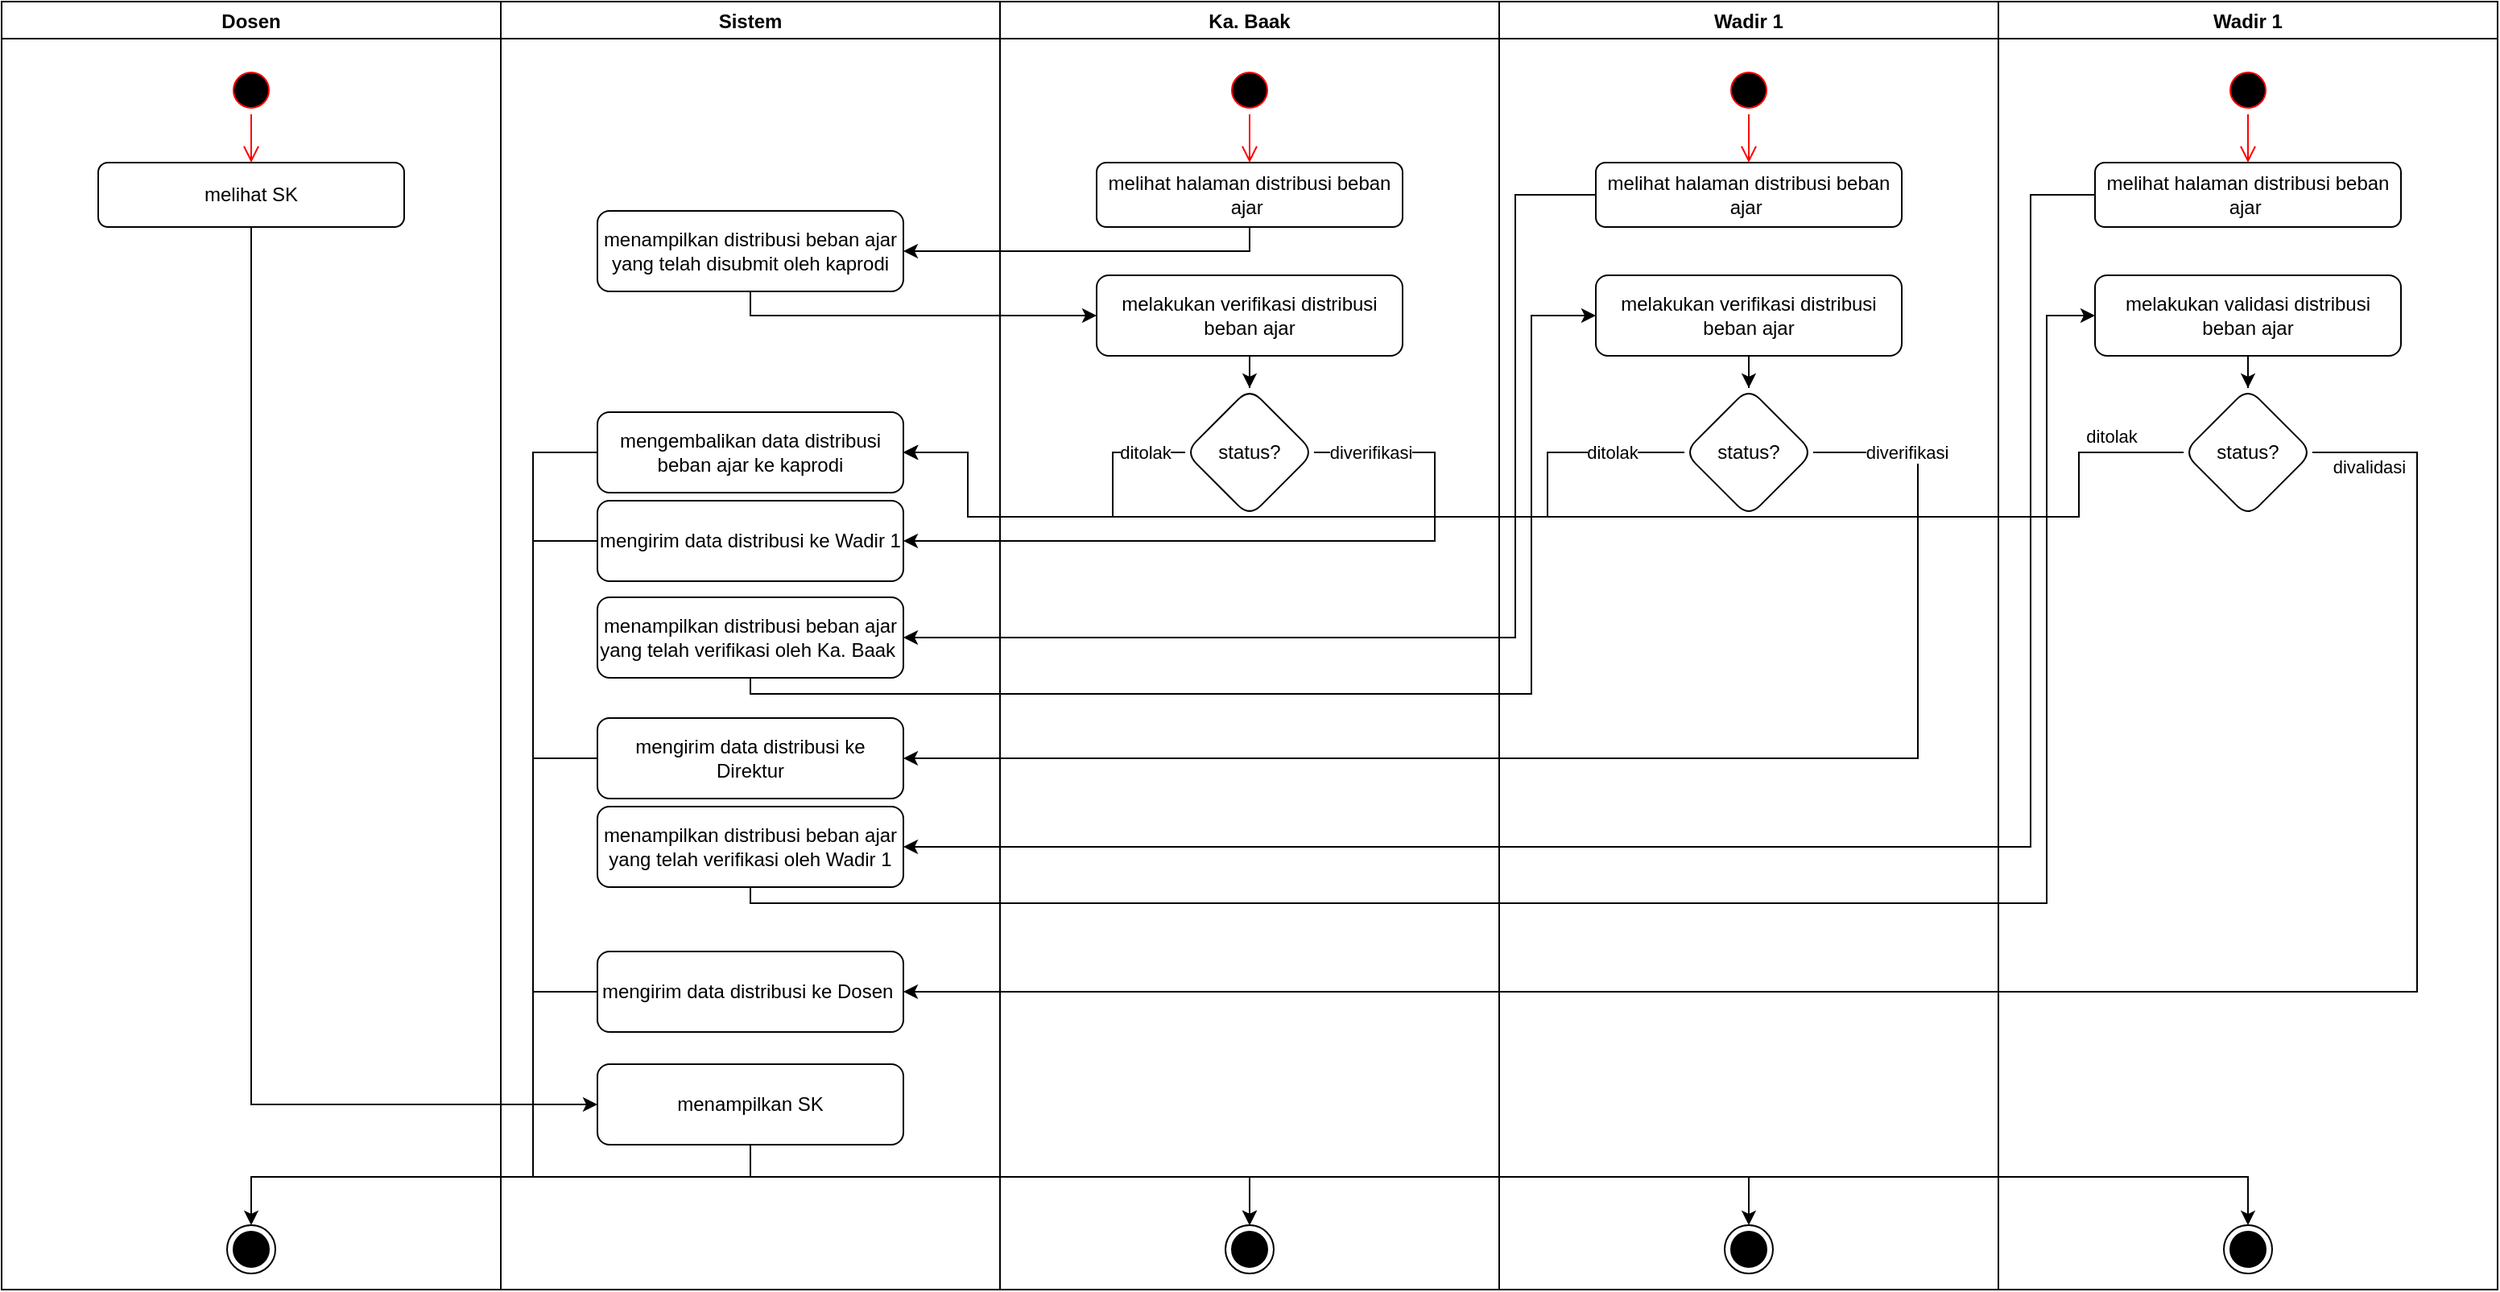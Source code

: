 <mxfile version="16.5.1" type="device"><diagram id="A4ntKAbJ3mx_SBHUyTAN" name="Page-1"><mxGraphModel dx="2170" dy="1408" grid="1" gridSize="10" guides="1" tooltips="1" connect="1" arrows="1" fold="1" page="1" pageScale="1" pageWidth="850" pageHeight="1100" math="0" shadow="0"><root><mxCell id="0"/><mxCell id="1" parent="0"/><mxCell id="8Cj-mOXKqGdJjw1DL7NG-40" value="Sistem" style="swimlane;" parent="1" vertex="1"><mxGeometry x="320" y="10" width="310" height="800" as="geometry"/></mxCell><mxCell id="8Cj-mOXKqGdJjw1DL7NG-105" value="mengembalikan data distribusi beban ajar ke kaprodi" style="whiteSpace=wrap;html=1;rounded=1;" parent="8Cj-mOXKqGdJjw1DL7NG-40" vertex="1"><mxGeometry x="60" y="255" width="190" height="50" as="geometry"/></mxCell><mxCell id="8Cj-mOXKqGdJjw1DL7NG-109" value="mengirim data distribusi ke Wadir 1" style="whiteSpace=wrap;html=1;rounded=1;" parent="8Cj-mOXKqGdJjw1DL7NG-40" vertex="1"><mxGeometry x="60" y="310" width="190" height="50" as="geometry"/></mxCell><mxCell id="8Cj-mOXKqGdJjw1DL7NG-128" value="menampilkan distribusi beban ajar yang telah verifikasi oleh Ka. Baak&amp;nbsp;" style="whiteSpace=wrap;html=1;rounded=1;" parent="8Cj-mOXKqGdJjw1DL7NG-40" vertex="1"><mxGeometry x="60" y="370" width="190" height="50" as="geometry"/></mxCell><mxCell id="8Cj-mOXKqGdJjw1DL7NG-135" value="mengirim data distribusi ke Direktur" style="whiteSpace=wrap;html=1;rounded=1;" parent="8Cj-mOXKqGdJjw1DL7NG-40" vertex="1"><mxGeometry x="60" y="445" width="190" height="50" as="geometry"/></mxCell><mxCell id="8Cj-mOXKqGdJjw1DL7NG-156" value="menampilkan distribusi beban ajar yang telah verifikasi oleh Wadir 1" style="whiteSpace=wrap;html=1;rounded=1;" parent="8Cj-mOXKqGdJjw1DL7NG-40" vertex="1"><mxGeometry x="60" y="500" width="190" height="50" as="geometry"/></mxCell><mxCell id="8Cj-mOXKqGdJjw1DL7NG-183" value="mengirim data distribusi ke Dosen&amp;nbsp;" style="whiteSpace=wrap;html=1;rounded=1;" parent="8Cj-mOXKqGdJjw1DL7NG-40" vertex="1"><mxGeometry x="60" y="590" width="190" height="50" as="geometry"/></mxCell><mxCell id="8Cj-mOXKqGdJjw1DL7NG-53" value="menampilkan distribusi beban ajar yang telah disubmit oleh kaprodi" style="whiteSpace=wrap;html=1;rounded=1;" parent="8Cj-mOXKqGdJjw1DL7NG-40" vertex="1"><mxGeometry x="60" y="130" width="190" height="50" as="geometry"/></mxCell><mxCell id="bAySwHGkndMSUPFCSgj--60" value="menampilkan SK" style="whiteSpace=wrap;html=1;rounded=1;" vertex="1" parent="8Cj-mOXKqGdJjw1DL7NG-40"><mxGeometry x="60" y="660" width="190" height="50" as="geometry"/></mxCell><mxCell id="8Cj-mOXKqGdJjw1DL7NG-93" value="Ka. Baak" style="swimlane;strokeColor=default;rounded=0;fillColor=default;" parent="1" vertex="1"><mxGeometry x="630" y="10" width="310" height="800" as="geometry"/></mxCell><mxCell id="8Cj-mOXKqGdJjw1DL7NG-94" value="" style="ellipse;html=1;shape=startState;fillColor=#000000;strokeColor=#ff0000;" parent="8Cj-mOXKqGdJjw1DL7NG-93" vertex="1"><mxGeometry x="140" y="40" width="30" height="30" as="geometry"/></mxCell><mxCell id="8Cj-mOXKqGdJjw1DL7NG-95" value="" style="edgeStyle=orthogonalEdgeStyle;html=1;verticalAlign=bottom;endArrow=open;endSize=8;strokeColor=#ff0000;rounded=0;" parent="8Cj-mOXKqGdJjw1DL7NG-93" source="8Cj-mOXKqGdJjw1DL7NG-94" edge="1"><mxGeometry relative="1" as="geometry"><mxPoint x="155" y="100" as="targetPoint"/></mxGeometry></mxCell><mxCell id="8Cj-mOXKqGdJjw1DL7NG-96" value="melihat halaman distribusi beban ajar&amp;nbsp;" style="rounded=1;whiteSpace=wrap;html=1;" parent="8Cj-mOXKqGdJjw1DL7NG-93" vertex="1"><mxGeometry x="60" y="100" width="190" height="40" as="geometry"/></mxCell><mxCell id="8Cj-mOXKqGdJjw1DL7NG-104" value="" style="edgeStyle=orthogonalEdgeStyle;rounded=0;orthogonalLoop=1;jettySize=auto;html=1;" parent="8Cj-mOXKqGdJjw1DL7NG-93" source="8Cj-mOXKqGdJjw1DL7NG-101" target="8Cj-mOXKqGdJjw1DL7NG-103" edge="1"><mxGeometry relative="1" as="geometry"/></mxCell><mxCell id="8Cj-mOXKqGdJjw1DL7NG-101" value="melakukan verifikasi distribusi beban ajar" style="whiteSpace=wrap;html=1;rounded=1;" parent="8Cj-mOXKqGdJjw1DL7NG-93" vertex="1"><mxGeometry x="60" y="170" width="190" height="50" as="geometry"/></mxCell><mxCell id="8Cj-mOXKqGdJjw1DL7NG-103" value="status?" style="rhombus;whiteSpace=wrap;html=1;rounded=1;" parent="8Cj-mOXKqGdJjw1DL7NG-93" vertex="1"><mxGeometry x="115" y="240" width="80" height="80" as="geometry"/></mxCell><mxCell id="bAySwHGkndMSUPFCSgj--9" value="" style="ellipse;html=1;shape=endState;fillColor=#000000;strokeColor=#000000;direction=south;" vertex="1" parent="8Cj-mOXKqGdJjw1DL7NG-93"><mxGeometry x="140" y="760" width="30" height="30" as="geometry"/></mxCell><mxCell id="8Cj-mOXKqGdJjw1DL7NG-188" value="Dosen" style="swimlane;" parent="1" vertex="1"><mxGeometry x="10" y="10" width="310" height="800" as="geometry"/></mxCell><mxCell id="8Cj-mOXKqGdJjw1DL7NG-189" value="" style="ellipse;html=1;shape=startState;fillColor=#000000;strokeColor=#ff0000;" parent="8Cj-mOXKqGdJjw1DL7NG-188" vertex="1"><mxGeometry x="140" y="40" width="30" height="30" as="geometry"/></mxCell><mxCell id="8Cj-mOXKqGdJjw1DL7NG-191" value="" style="edgeStyle=orthogonalEdgeStyle;html=1;verticalAlign=bottom;endArrow=open;endSize=8;strokeColor=#ff0000;rounded=0;" parent="8Cj-mOXKqGdJjw1DL7NG-188" source="8Cj-mOXKqGdJjw1DL7NG-189" edge="1"><mxGeometry relative="1" as="geometry"><mxPoint x="155" y="100" as="targetPoint"/></mxGeometry></mxCell><mxCell id="8Cj-mOXKqGdJjw1DL7NG-192" value="melihat SK" style="rounded=1;whiteSpace=wrap;html=1;" parent="8Cj-mOXKqGdJjw1DL7NG-188" vertex="1"><mxGeometry x="60" y="100" width="190" height="40" as="geometry"/></mxCell><mxCell id="bAySwHGkndMSUPFCSgj--65" value="" style="ellipse;html=1;shape=endState;fillColor=#000000;strokeColor=#000000;" vertex="1" parent="8Cj-mOXKqGdJjw1DL7NG-188"><mxGeometry x="140" y="760" width="30" height="30" as="geometry"/></mxCell><mxCell id="bAySwHGkndMSUPFCSgj--3" style="edgeStyle=orthogonalEdgeStyle;rounded=0;orthogonalLoop=1;jettySize=auto;html=1;entryX=1;entryY=0.5;entryDx=0;entryDy=0;strokeColor=#000000;" edge="1" parent="1" source="8Cj-mOXKqGdJjw1DL7NG-96" target="8Cj-mOXKqGdJjw1DL7NG-53"><mxGeometry relative="1" as="geometry"><Array as="points"><mxPoint x="785" y="165"/></Array></mxGeometry></mxCell><mxCell id="bAySwHGkndMSUPFCSgj--4" style="edgeStyle=orthogonalEdgeStyle;rounded=0;orthogonalLoop=1;jettySize=auto;html=1;entryX=0;entryY=0.5;entryDx=0;entryDy=0;strokeColor=#000000;" edge="1" parent="1" source="8Cj-mOXKqGdJjw1DL7NG-53" target="8Cj-mOXKqGdJjw1DL7NG-101"><mxGeometry relative="1" as="geometry"><Array as="points"><mxPoint x="475" y="205"/></Array></mxGeometry></mxCell><mxCell id="bAySwHGkndMSUPFCSgj--5" style="edgeStyle=orthogonalEdgeStyle;rounded=0;orthogonalLoop=1;jettySize=auto;html=1;entryX=1;entryY=0.5;entryDx=0;entryDy=0;strokeColor=#000000;exitX=0;exitY=0.5;exitDx=0;exitDy=0;" edge="1" parent="1" source="8Cj-mOXKqGdJjw1DL7NG-103" target="8Cj-mOXKqGdJjw1DL7NG-105"><mxGeometry relative="1" as="geometry"><Array as="points"><mxPoint x="700" y="290"/><mxPoint x="700" y="330"/><mxPoint x="610" y="330"/><mxPoint x="610" y="290"/></Array></mxGeometry></mxCell><mxCell id="bAySwHGkndMSUPFCSgj--6" value="ditolak" style="edgeLabel;html=1;align=center;verticalAlign=middle;resizable=0;points=[];" vertex="1" connectable="0" parent="bAySwHGkndMSUPFCSgj--5"><mxGeometry x="-0.612" relative="1" as="geometry"><mxPoint x="20" y="-5" as="offset"/></mxGeometry></mxCell><mxCell id="bAySwHGkndMSUPFCSgj--7" style="edgeStyle=orthogonalEdgeStyle;rounded=0;orthogonalLoop=1;jettySize=auto;html=1;entryX=1;entryY=0.5;entryDx=0;entryDy=0;strokeColor=#000000;" edge="1" parent="1" source="8Cj-mOXKqGdJjw1DL7NG-103" target="8Cj-mOXKqGdJjw1DL7NG-109"><mxGeometry relative="1" as="geometry"><Array as="points"><mxPoint x="900" y="290"/><mxPoint x="900" y="345"/></Array></mxGeometry></mxCell><mxCell id="bAySwHGkndMSUPFCSgj--8" value="diverifikasi" style="edgeLabel;html=1;align=center;verticalAlign=middle;resizable=0;points=[];" vertex="1" connectable="0" parent="bAySwHGkndMSUPFCSgj--7"><mxGeometry x="-0.889" y="-1" relative="1" as="geometry"><mxPoint x="9" y="-1" as="offset"/></mxGeometry></mxCell><mxCell id="bAySwHGkndMSUPFCSgj--12" style="edgeStyle=orthogonalEdgeStyle;rounded=0;orthogonalLoop=1;jettySize=auto;html=1;entryX=0;entryY=0.5;entryDx=0;entryDy=0;strokeColor=#000000;" edge="1" parent="1" source="8Cj-mOXKqGdJjw1DL7NG-105" target="bAySwHGkndMSUPFCSgj--9"><mxGeometry relative="1" as="geometry"><Array as="points"><mxPoint x="340" y="290"/><mxPoint x="340" y="740"/><mxPoint x="785" y="740"/></Array></mxGeometry></mxCell><mxCell id="bAySwHGkndMSUPFCSgj--13" style="edgeStyle=orthogonalEdgeStyle;rounded=0;orthogonalLoop=1;jettySize=auto;html=1;entryX=0;entryY=0.5;entryDx=0;entryDy=0;strokeColor=#000000;" edge="1" parent="1" source="8Cj-mOXKqGdJjw1DL7NG-109" target="bAySwHGkndMSUPFCSgj--9"><mxGeometry relative="1" as="geometry"><Array as="points"><mxPoint x="340" y="345"/><mxPoint x="340" y="740"/><mxPoint x="785" y="740"/></Array></mxGeometry></mxCell><mxCell id="bAySwHGkndMSUPFCSgj--14" value="Wadir 1" style="swimlane;strokeColor=default;rounded=0;fillColor=default;" vertex="1" parent="1"><mxGeometry x="940" y="10" width="310" height="800" as="geometry"/></mxCell><mxCell id="bAySwHGkndMSUPFCSgj--15" value="" style="ellipse;html=1;shape=startState;fillColor=#000000;strokeColor=#ff0000;" vertex="1" parent="bAySwHGkndMSUPFCSgj--14"><mxGeometry x="140" y="40" width="30" height="30" as="geometry"/></mxCell><mxCell id="bAySwHGkndMSUPFCSgj--16" value="" style="edgeStyle=orthogonalEdgeStyle;html=1;verticalAlign=bottom;endArrow=open;endSize=8;strokeColor=#ff0000;rounded=0;" edge="1" parent="bAySwHGkndMSUPFCSgj--14" source="bAySwHGkndMSUPFCSgj--15"><mxGeometry relative="1" as="geometry"><mxPoint x="155" y="100" as="targetPoint"/></mxGeometry></mxCell><mxCell id="bAySwHGkndMSUPFCSgj--17" value="melihat halaman distribusi beban ajar&amp;nbsp;" style="rounded=1;whiteSpace=wrap;html=1;" vertex="1" parent="bAySwHGkndMSUPFCSgj--14"><mxGeometry x="60" y="100" width="190" height="40" as="geometry"/></mxCell><mxCell id="bAySwHGkndMSUPFCSgj--18" value="" style="edgeStyle=orthogonalEdgeStyle;rounded=0;orthogonalLoop=1;jettySize=auto;html=1;" edge="1" parent="bAySwHGkndMSUPFCSgj--14" source="bAySwHGkndMSUPFCSgj--19" target="bAySwHGkndMSUPFCSgj--20"><mxGeometry relative="1" as="geometry"/></mxCell><mxCell id="bAySwHGkndMSUPFCSgj--19" value="melakukan verifikasi distribusi beban ajar" style="whiteSpace=wrap;html=1;rounded=1;" vertex="1" parent="bAySwHGkndMSUPFCSgj--14"><mxGeometry x="60" y="170" width="190" height="50" as="geometry"/></mxCell><mxCell id="bAySwHGkndMSUPFCSgj--20" value="status?" style="rhombus;whiteSpace=wrap;html=1;rounded=1;" vertex="1" parent="bAySwHGkndMSUPFCSgj--14"><mxGeometry x="115" y="240" width="80" height="80" as="geometry"/></mxCell><mxCell id="bAySwHGkndMSUPFCSgj--21" value="" style="ellipse;html=1;shape=endState;fillColor=#000000;strokeColor=#000000;direction=east;" vertex="1" parent="bAySwHGkndMSUPFCSgj--14"><mxGeometry x="140" y="760" width="30" height="30" as="geometry"/></mxCell><mxCell id="bAySwHGkndMSUPFCSgj--27" style="edgeStyle=orthogonalEdgeStyle;rounded=0;orthogonalLoop=1;jettySize=auto;html=1;entryX=1;entryY=0.5;entryDx=0;entryDy=0;strokeColor=#000000;" edge="1" parent="1" source="bAySwHGkndMSUPFCSgj--17" target="8Cj-mOXKqGdJjw1DL7NG-128"><mxGeometry relative="1" as="geometry"><Array as="points"><mxPoint x="950" y="130"/><mxPoint x="950" y="405"/></Array></mxGeometry></mxCell><mxCell id="bAySwHGkndMSUPFCSgj--28" style="edgeStyle=orthogonalEdgeStyle;rounded=0;orthogonalLoop=1;jettySize=auto;html=1;entryX=0;entryY=0.5;entryDx=0;entryDy=0;strokeColor=#000000;" edge="1" parent="1" source="8Cj-mOXKqGdJjw1DL7NG-128" target="bAySwHGkndMSUPFCSgj--19"><mxGeometry relative="1" as="geometry"><Array as="points"><mxPoint x="475" y="440"/><mxPoint x="960" y="440"/><mxPoint x="960" y="205"/></Array></mxGeometry></mxCell><mxCell id="bAySwHGkndMSUPFCSgj--29" style="edgeStyle=orthogonalEdgeStyle;rounded=0;orthogonalLoop=1;jettySize=auto;html=1;entryX=1;entryY=0.5;entryDx=0;entryDy=0;strokeColor=#000000;exitX=0;exitY=0.5;exitDx=0;exitDy=0;" edge="1" parent="1" source="bAySwHGkndMSUPFCSgj--20" target="8Cj-mOXKqGdJjw1DL7NG-105"><mxGeometry relative="1" as="geometry"><mxPoint x="1020" y="340" as="sourcePoint"/><mxPoint x="890" y="289.47" as="targetPoint"/><Array as="points"><mxPoint x="970" y="290"/><mxPoint x="970" y="330"/><mxPoint x="610" y="330"/><mxPoint x="610" y="290"/></Array></mxGeometry></mxCell><mxCell id="bAySwHGkndMSUPFCSgj--30" value="ditolak" style="edgeLabel;html=1;align=center;verticalAlign=middle;resizable=0;points=[];" vertex="1" connectable="0" parent="bAySwHGkndMSUPFCSgj--29"><mxGeometry x="-0.612" relative="1" as="geometry"><mxPoint x="40" y="-25" as="offset"/></mxGeometry></mxCell><mxCell id="bAySwHGkndMSUPFCSgj--31" style="edgeStyle=orthogonalEdgeStyle;rounded=0;orthogonalLoop=1;jettySize=auto;html=1;entryX=1;entryY=0.5;entryDx=0;entryDy=0;strokeColor=#000000;exitX=1;exitY=0.5;exitDx=0;exitDy=0;" edge="1" parent="1" source="bAySwHGkndMSUPFCSgj--20" target="8Cj-mOXKqGdJjw1DL7NG-135"><mxGeometry relative="1" as="geometry"><mxPoint x="835" y="300" as="sourcePoint"/><mxPoint x="580" y="355" as="targetPoint"/><Array as="points"><mxPoint x="1200" y="290"/><mxPoint x="1200" y="480"/></Array></mxGeometry></mxCell><mxCell id="bAySwHGkndMSUPFCSgj--32" value="diverifikasi" style="edgeLabel;html=1;align=center;verticalAlign=middle;resizable=0;points=[];" vertex="1" connectable="0" parent="bAySwHGkndMSUPFCSgj--31"><mxGeometry x="-0.889" y="-1" relative="1" as="geometry"><mxPoint x="9" y="-1" as="offset"/></mxGeometry></mxCell><mxCell id="bAySwHGkndMSUPFCSgj--35" style="edgeStyle=orthogonalEdgeStyle;rounded=0;orthogonalLoop=1;jettySize=auto;html=1;entryX=0.5;entryY=0;entryDx=0;entryDy=0;strokeColor=#000000;" edge="1" parent="1" source="8Cj-mOXKqGdJjw1DL7NG-135" target="bAySwHGkndMSUPFCSgj--21"><mxGeometry relative="1" as="geometry"><Array as="points"><mxPoint x="340" y="480"/><mxPoint x="340" y="740"/><mxPoint x="1095" y="740"/></Array></mxGeometry></mxCell><mxCell id="bAySwHGkndMSUPFCSgj--36" value="Wadir 1" style="swimlane;strokeColor=default;rounded=0;fillColor=default;" vertex="1" parent="1"><mxGeometry x="1250" y="10" width="310" height="800" as="geometry"/></mxCell><mxCell id="bAySwHGkndMSUPFCSgj--37" value="" style="ellipse;html=1;shape=startState;fillColor=#000000;strokeColor=#ff0000;" vertex="1" parent="bAySwHGkndMSUPFCSgj--36"><mxGeometry x="140" y="40" width="30" height="30" as="geometry"/></mxCell><mxCell id="bAySwHGkndMSUPFCSgj--38" value="" style="edgeStyle=orthogonalEdgeStyle;html=1;verticalAlign=bottom;endArrow=open;endSize=8;strokeColor=#ff0000;rounded=0;" edge="1" parent="bAySwHGkndMSUPFCSgj--36" source="bAySwHGkndMSUPFCSgj--37"><mxGeometry relative="1" as="geometry"><mxPoint x="155" y="100" as="targetPoint"/></mxGeometry></mxCell><mxCell id="bAySwHGkndMSUPFCSgj--39" value="melihat halaman distribusi beban ajar&amp;nbsp;" style="rounded=1;whiteSpace=wrap;html=1;" vertex="1" parent="bAySwHGkndMSUPFCSgj--36"><mxGeometry x="60" y="100" width="190" height="40" as="geometry"/></mxCell><mxCell id="bAySwHGkndMSUPFCSgj--40" value="" style="edgeStyle=orthogonalEdgeStyle;rounded=0;orthogonalLoop=1;jettySize=auto;html=1;" edge="1" parent="bAySwHGkndMSUPFCSgj--36" source="bAySwHGkndMSUPFCSgj--41" target="bAySwHGkndMSUPFCSgj--42"><mxGeometry relative="1" as="geometry"/></mxCell><mxCell id="bAySwHGkndMSUPFCSgj--41" value="melakukan validasi distribusi beban ajar" style="whiteSpace=wrap;html=1;rounded=1;" vertex="1" parent="bAySwHGkndMSUPFCSgj--36"><mxGeometry x="60" y="170" width="190" height="50" as="geometry"/></mxCell><mxCell id="bAySwHGkndMSUPFCSgj--42" value="status?" style="rhombus;whiteSpace=wrap;html=1;rounded=1;" vertex="1" parent="bAySwHGkndMSUPFCSgj--36"><mxGeometry x="115" y="240" width="80" height="80" as="geometry"/></mxCell><mxCell id="bAySwHGkndMSUPFCSgj--43" value="" style="ellipse;html=1;shape=endState;fillColor=#000000;strokeColor=#000000;direction=east;" vertex="1" parent="bAySwHGkndMSUPFCSgj--36"><mxGeometry x="140" y="760" width="30" height="30" as="geometry"/></mxCell><mxCell id="bAySwHGkndMSUPFCSgj--52" style="edgeStyle=orthogonalEdgeStyle;rounded=0;orthogonalLoop=1;jettySize=auto;html=1;entryX=1;entryY=0.5;entryDx=0;entryDy=0;strokeColor=#000000;" edge="1" parent="1" source="bAySwHGkndMSUPFCSgj--39" target="8Cj-mOXKqGdJjw1DL7NG-156"><mxGeometry relative="1" as="geometry"><Array as="points"><mxPoint x="1270" y="130"/><mxPoint x="1270" y="535"/></Array></mxGeometry></mxCell><mxCell id="bAySwHGkndMSUPFCSgj--53" style="edgeStyle=orthogonalEdgeStyle;rounded=0;orthogonalLoop=1;jettySize=auto;html=1;entryX=0;entryY=0.5;entryDx=0;entryDy=0;strokeColor=#000000;" edge="1" parent="1" source="8Cj-mOXKqGdJjw1DL7NG-156" target="bAySwHGkndMSUPFCSgj--41"><mxGeometry relative="1" as="geometry"><Array as="points"><mxPoint x="475" y="570"/><mxPoint x="1280" y="570"/><mxPoint x="1280" y="205"/></Array></mxGeometry></mxCell><mxCell id="bAySwHGkndMSUPFCSgj--55" style="edgeStyle=orthogonalEdgeStyle;rounded=0;orthogonalLoop=1;jettySize=auto;html=1;entryX=1;entryY=0.5;entryDx=0;entryDy=0;strokeColor=#000000;exitX=0;exitY=0.5;exitDx=0;exitDy=0;" edge="1" parent="1" source="bAySwHGkndMSUPFCSgj--42" target="8Cj-mOXKqGdJjw1DL7NG-105"><mxGeometry relative="1" as="geometry"><mxPoint x="1065" y="300" as="sourcePoint"/><mxPoint x="580" y="300" as="targetPoint"/><Array as="points"><mxPoint x="1300" y="290"/><mxPoint x="1300" y="330"/><mxPoint x="610" y="330"/><mxPoint x="610" y="290"/></Array></mxGeometry></mxCell><mxCell id="bAySwHGkndMSUPFCSgj--56" value="ditolak" style="edgeLabel;html=1;align=center;verticalAlign=middle;resizable=0;points=[];" vertex="1" connectable="0" parent="bAySwHGkndMSUPFCSgj--55"><mxGeometry x="-0.612" relative="1" as="geometry"><mxPoint x="85" y="-50" as="offset"/></mxGeometry></mxCell><mxCell id="bAySwHGkndMSUPFCSgj--57" style="edgeStyle=orthogonalEdgeStyle;rounded=0;orthogonalLoop=1;jettySize=auto;html=1;entryX=1;entryY=0.5;entryDx=0;entryDy=0;strokeColor=#000000;exitX=1;exitY=0.5;exitDx=0;exitDy=0;" edge="1" parent="1" source="bAySwHGkndMSUPFCSgj--42" target="8Cj-mOXKqGdJjw1DL7NG-183"><mxGeometry relative="1" as="geometry"><mxPoint x="1145" y="300" as="sourcePoint"/><mxPoint x="580" y="490" as="targetPoint"/><Array as="points"><mxPoint x="1510" y="290"/><mxPoint x="1510" y="625"/></Array></mxGeometry></mxCell><mxCell id="bAySwHGkndMSUPFCSgj--58" value="divalidasi" style="edgeLabel;html=1;align=center;verticalAlign=middle;resizable=0;points=[];" vertex="1" connectable="0" parent="bAySwHGkndMSUPFCSgj--57"><mxGeometry x="-0.889" y="-1" relative="1" as="geometry"><mxPoint x="-29" y="-1" as="offset"/></mxGeometry></mxCell><mxCell id="bAySwHGkndMSUPFCSgj--59" style="edgeStyle=orthogonalEdgeStyle;rounded=0;orthogonalLoop=1;jettySize=auto;html=1;entryX=0.5;entryY=0;entryDx=0;entryDy=0;strokeColor=#000000;" edge="1" parent="1" source="8Cj-mOXKqGdJjw1DL7NG-183" target="bAySwHGkndMSUPFCSgj--43"><mxGeometry relative="1" as="geometry"><Array as="points"><mxPoint x="340" y="625"/><mxPoint x="340" y="740"/><mxPoint x="1405" y="740"/></Array></mxGeometry></mxCell><mxCell id="bAySwHGkndMSUPFCSgj--61" style="edgeStyle=orthogonalEdgeStyle;rounded=0;orthogonalLoop=1;jettySize=auto;html=1;entryX=0;entryY=0.5;entryDx=0;entryDy=0;strokeColor=#000000;" edge="1" parent="1" source="8Cj-mOXKqGdJjw1DL7NG-192" target="bAySwHGkndMSUPFCSgj--60"><mxGeometry relative="1" as="geometry"><Array as="points"><mxPoint x="165" y="695"/></Array></mxGeometry></mxCell><mxCell id="bAySwHGkndMSUPFCSgj--66" style="edgeStyle=orthogonalEdgeStyle;rounded=0;orthogonalLoop=1;jettySize=auto;html=1;entryX=0.5;entryY=0;entryDx=0;entryDy=0;strokeColor=#000000;" edge="1" parent="1" source="bAySwHGkndMSUPFCSgj--60" target="bAySwHGkndMSUPFCSgj--65"><mxGeometry relative="1" as="geometry"><Array as="points"><mxPoint x="475" y="740"/><mxPoint x="165" y="740"/></Array></mxGeometry></mxCell></root></mxGraphModel></diagram></mxfile>